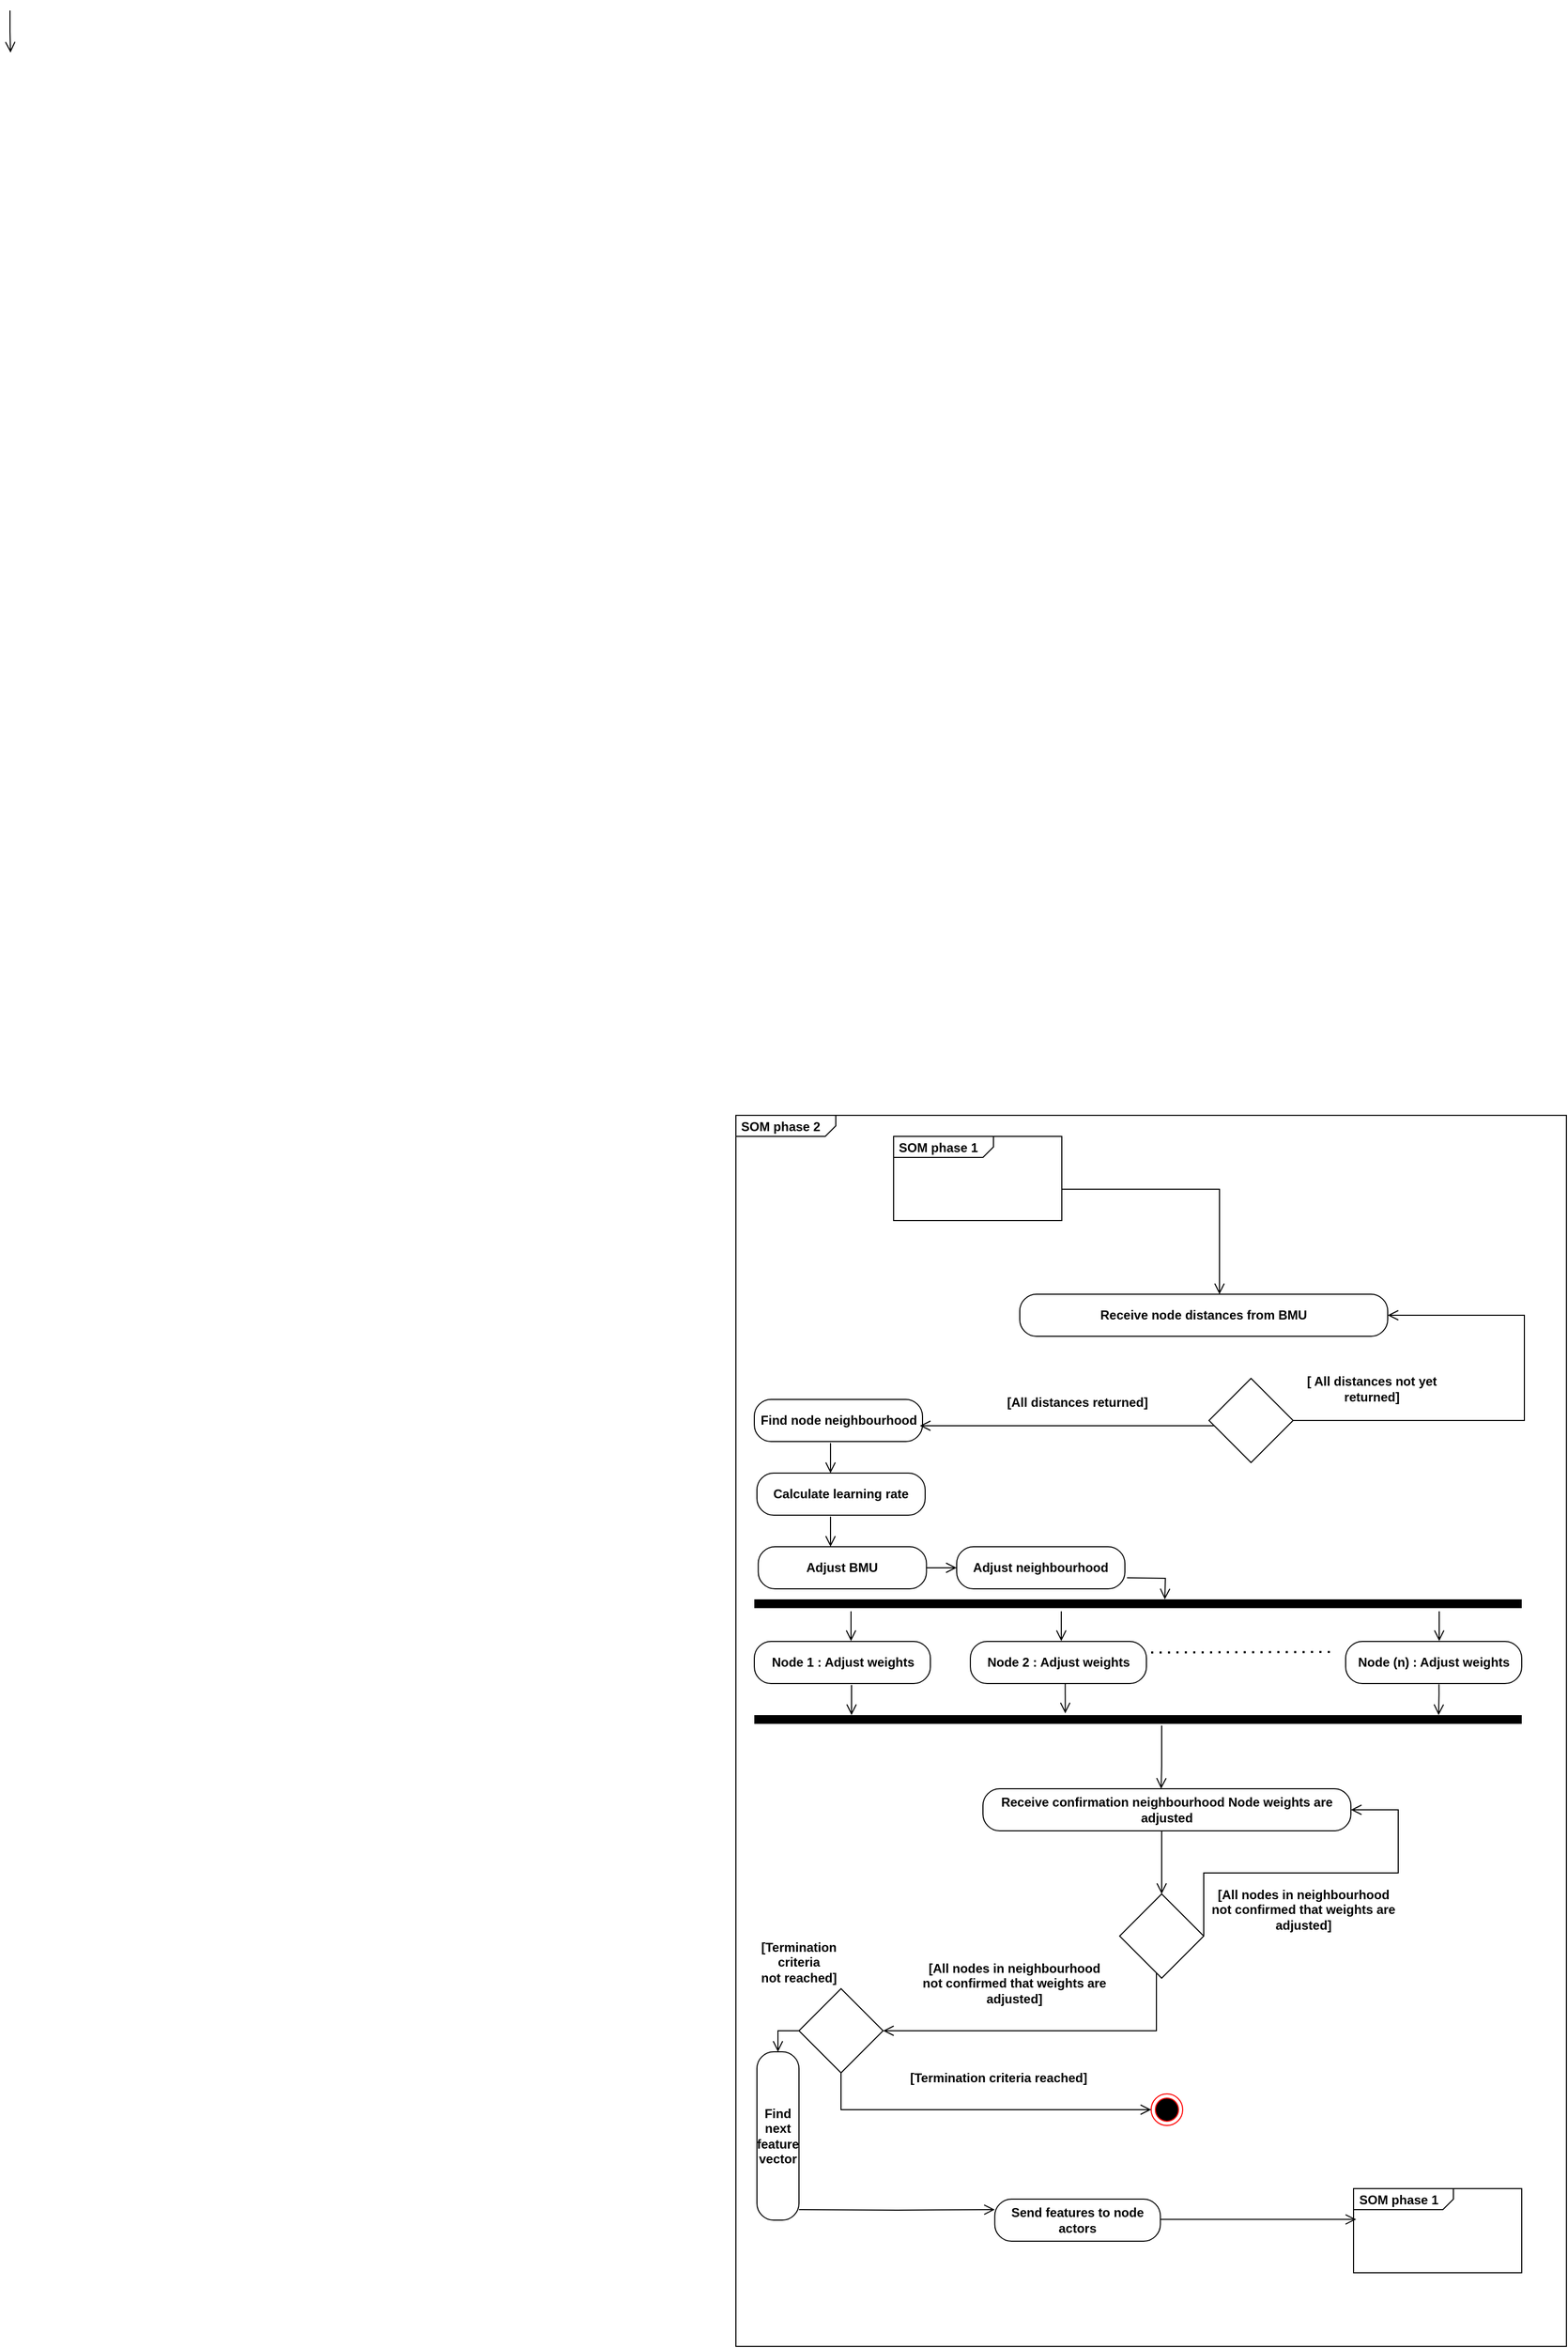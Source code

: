 <mxfile version="15.8.3" type="github">
  <diagram id="KT-87yykqK8TVKUzaxC3" name="Page-1">
    <mxGraphModel dx="1483" dy="833" grid="1" gridSize="10" guides="1" tooltips="1" connect="1" arrows="1" fold="1" page="1" pageScale="1" pageWidth="827" pageHeight="1169" math="0" shadow="0">
      <root>
        <mxCell id="0" />
        <mxCell id="1" parent="0" />
        <mxCell id="45yZecYVdpde9K0zM8W2-1" value="&lt;p style=&quot;margin: 0px ; margin-top: 4px ; margin-left: 5px ; text-align: left&quot;&gt;&lt;b&gt;SOM phase 2&lt;/b&gt;&lt;/p&gt;" style="html=1;shape=mxgraph.sysml.package;overflow=fill;labelX=95;align=left;spacingLeft=5;verticalAlign=top;spacingTop=-3;" vertex="1" parent="1">
          <mxGeometry x="850" y="2010" width="790" height="1170" as="geometry" />
        </mxCell>
        <mxCell id="LN7OU6Dx7ajpe7y_HlBM-1" value="" style="edgeStyle=orthogonalEdgeStyle;html=1;verticalAlign=bottom;endArrow=open;endSize=8;strokeColor=#000000;rounded=0;" parent="1" edge="1">
          <mxGeometry relative="1" as="geometry">
            <mxPoint x="960" y="2510" as="targetPoint" />
            <mxPoint x="959.5" y="2481.33" as="sourcePoint" />
            <Array as="points">
              <mxPoint x="959.5" y="2509.66" />
              <mxPoint x="959.5" y="2509.66" />
            </Array>
          </mxGeometry>
        </mxCell>
        <mxCell id="LN7OU6Dx7ajpe7y_HlBM-2" value="" style="endArrow=none;dashed=1;html=1;dashPattern=1 3;strokeWidth=2;rounded=0;" parent="1" edge="1">
          <mxGeometry width="50" height="50" relative="1" as="geometry">
            <mxPoint x="1245" y="2520.5" as="sourcePoint" />
            <mxPoint x="1415" y="2520" as="targetPoint" />
          </mxGeometry>
        </mxCell>
        <mxCell id="LN7OU6Dx7ajpe7y_HlBM-3" value="" style="edgeStyle=orthogonalEdgeStyle;html=1;verticalAlign=bottom;endArrow=open;endSize=8;strokeColor=#000000;rounded=0;" parent="1" edge="1">
          <mxGeometry relative="1" as="geometry">
            <mxPoint x="1254.5" y="2650" as="targetPoint" />
            <mxPoint x="1255" y="2590" as="sourcePoint" />
            <Array as="points">
              <mxPoint x="1254.5" y="2628.33" />
              <mxPoint x="1254.5" y="2628.33" />
            </Array>
          </mxGeometry>
        </mxCell>
        <mxCell id="LN7OU6Dx7ajpe7y_HlBM-4" value="&lt;b&gt;Receive confirmation neighbourhood Node weights are adjusted&lt;/b&gt;" style="rounded=1;whiteSpace=wrap;html=1;arcSize=40;fontColor=#000000;fillColor=#FFFFFF;strokeColor=#000000;" parent="1" vertex="1">
          <mxGeometry x="1085" y="2650" width="350" height="40" as="geometry" />
        </mxCell>
        <mxCell id="LN7OU6Dx7ajpe7y_HlBM-5" value="" style="edgeStyle=orthogonalEdgeStyle;html=1;verticalAlign=bottom;endArrow=open;endSize=8;strokeColor=#000000;rounded=0;entryX=0.5;entryY=0;entryDx=0;entryDy=0;" parent="1" target="LN7OU6Dx7ajpe7y_HlBM-6" edge="1">
          <mxGeometry relative="1" as="geometry">
            <mxPoint x="1250" y="2600" as="targetPoint" />
            <mxPoint x="1255" y="2690" as="sourcePoint" />
            <Array as="points">
              <mxPoint x="1255" y="2690" />
            </Array>
          </mxGeometry>
        </mxCell>
        <mxCell id="LN7OU6Dx7ajpe7y_HlBM-7" value="" style="edgeStyle=orthogonalEdgeStyle;html=1;verticalAlign=bottom;endArrow=open;endSize=8;strokeColor=#000000;rounded=0;entryX=1;entryY=0.5;entryDx=0;entryDy=0;startArrow=none;" parent="1" source="LN7OU6Dx7ajpe7y_HlBM-6" target="LN7OU6Dx7ajpe7y_HlBM-9" edge="1">
          <mxGeometry relative="1" as="geometry">
            <mxPoint x="1250" y="2751.67" as="targetPoint" />
            <mxPoint x="1250" y="2640" as="sourcePoint" />
            <Array as="points">
              <mxPoint x="1250" y="2880" />
            </Array>
          </mxGeometry>
        </mxCell>
        <mxCell id="LN7OU6Dx7ajpe7y_HlBM-8" value="" style="edgeStyle=orthogonalEdgeStyle;html=1;verticalAlign=bottom;endArrow=open;endSize=8;strokeColor=#000000;rounded=0;exitX=1;exitY=0.5;exitDx=0;exitDy=0;entryX=1;entryY=0.5;entryDx=0;entryDy=0;" parent="1" source="LN7OU6Dx7ajpe7y_HlBM-6" target="LN7OU6Dx7ajpe7y_HlBM-4" edge="1">
          <mxGeometry relative="1" as="geometry">
            <mxPoint x="1440" y="2560" as="targetPoint" />
            <mxPoint x="1480" y="2580" as="sourcePoint" />
            <Array as="points">
              <mxPoint x="1295" y="2730" />
              <mxPoint x="1480" y="2730" />
              <mxPoint x="1480" y="2670" />
            </Array>
          </mxGeometry>
        </mxCell>
        <mxCell id="LN7OU6Dx7ajpe7y_HlBM-11" value="" style="ellipse;html=1;shape=endState;fillColor=#000000;strokeColor=#ff0000;" parent="1" vertex="1">
          <mxGeometry x="1245" y="2940" width="30" height="30" as="geometry" />
        </mxCell>
        <mxCell id="LN7OU6Dx7ajpe7y_HlBM-12" value="" style="edgeStyle=orthogonalEdgeStyle;html=1;verticalAlign=bottom;endArrow=open;endSize=8;strokeColor=#000000;rounded=0;entryX=0;entryY=0.5;entryDx=0;entryDy=0;exitX=0.5;exitY=1;exitDx=0;exitDy=0;" parent="1" source="LN7OU6Dx7ajpe7y_HlBM-9" target="LN7OU6Dx7ajpe7y_HlBM-11" edge="1">
          <mxGeometry relative="1" as="geometry">
            <mxPoint x="1130" y="2954.41" as="targetPoint" />
            <mxPoint x="950" y="2910" as="sourcePoint" />
            <Array as="points">
              <mxPoint x="950" y="2955" />
            </Array>
          </mxGeometry>
        </mxCell>
        <mxCell id="LN7OU6Dx7ajpe7y_HlBM-13" value="" style="edgeStyle=orthogonalEdgeStyle;html=1;verticalAlign=bottom;endArrow=open;endSize=8;strokeColor=#000000;rounded=0;" parent="1" edge="1">
          <mxGeometry relative="1" as="geometry">
            <mxPoint x="960" y="2580" as="targetPoint" />
            <mxPoint x="960" y="2551.33" as="sourcePoint" />
            <Array as="points">
              <mxPoint x="960.5" y="2551.67" />
              <mxPoint x="960.5" y="2551.67" />
            </Array>
          </mxGeometry>
        </mxCell>
        <mxCell id="LN7OU6Dx7ajpe7y_HlBM-14" value="" style="edgeStyle=orthogonalEdgeStyle;html=1;verticalAlign=bottom;endArrow=open;endSize=8;strokeColor=#000000;rounded=0;" parent="1" edge="1">
          <mxGeometry relative="1" as="geometry">
            <mxPoint x="1159.5" y="2510" as="targetPoint" />
            <mxPoint x="1159.5" y="2481.33" as="sourcePoint" />
            <Array as="points">
              <mxPoint x="1159" y="2509.66" />
              <mxPoint x="1159" y="2509.66" />
            </Array>
          </mxGeometry>
        </mxCell>
        <mxCell id="LN7OU6Dx7ajpe7y_HlBM-15" value="" style="edgeStyle=orthogonalEdgeStyle;html=1;verticalAlign=bottom;endArrow=open;endSize=8;strokeColor=#000000;rounded=0;" parent="1" edge="1">
          <mxGeometry relative="1" as="geometry">
            <mxPoint x="1163.25" y="2578.67" as="targetPoint" />
            <mxPoint x="1163.25" y="2550" as="sourcePoint" />
            <Array as="points">
              <mxPoint x="1162.75" y="2578.33" />
              <mxPoint x="1162.75" y="2578.33" />
            </Array>
          </mxGeometry>
        </mxCell>
        <mxCell id="LN7OU6Dx7ajpe7y_HlBM-16" value="" style="edgeStyle=orthogonalEdgeStyle;html=1;verticalAlign=bottom;endArrow=open;endSize=8;strokeColor=#000000;rounded=0;" parent="1" edge="1">
          <mxGeometry relative="1" as="geometry">
            <mxPoint x="1519" y="2510" as="targetPoint" />
            <mxPoint x="1519" y="2481.33" as="sourcePoint" />
            <Array as="points">
              <mxPoint x="1518.5" y="2509.66" />
              <mxPoint x="1518.5" y="2509.66" />
            </Array>
          </mxGeometry>
        </mxCell>
        <mxCell id="LN7OU6Dx7ajpe7y_HlBM-17" value="" style="edgeStyle=orthogonalEdgeStyle;html=1;verticalAlign=bottom;endArrow=open;endSize=8;strokeColor=#000000;rounded=0;entryX=1.096;entryY=0.916;entryDx=0;entryDy=0;entryPerimeter=0;" parent="1" edge="1">
          <mxGeometry relative="1" as="geometry">
            <mxPoint x="1518.43" y="2580.0" as="targetPoint" />
            <mxPoint x="1518.75" y="2550.8" as="sourcePoint" />
            <Array as="points">
              <mxPoint x="1518" y="2560" />
              <mxPoint x="1518" y="2560" />
            </Array>
          </mxGeometry>
        </mxCell>
        <mxCell id="LN7OU6Dx7ajpe7y_HlBM-18" value="&lt;b&gt;[All nodes in neighbourhood not confirmed that weights are adjusted]&lt;/b&gt;" style="text;html=1;strokeColor=none;fillColor=none;align=center;verticalAlign=middle;whiteSpace=wrap;rounded=0;labelBackgroundColor=#FFFFFF;" parent="1" vertex="1">
          <mxGeometry x="1300" y="2750" width="180" height="30" as="geometry" />
        </mxCell>
        <mxCell id="LN7OU6Dx7ajpe7y_HlBM-19" value="&lt;b&gt;[All nodes in neighbourhood not confirmed that weights are adjusted]&lt;/b&gt;" style="text;html=1;strokeColor=none;fillColor=none;align=center;verticalAlign=middle;whiteSpace=wrap;rounded=0;labelBackgroundColor=#FFFFFF;" parent="1" vertex="1">
          <mxGeometry x="1025" y="2820" width="180" height="30" as="geometry" />
        </mxCell>
        <mxCell id="LN7OU6Dx7ajpe7y_HlBM-20" value="&lt;b&gt;[Termination criteria reached]&lt;/b&gt;" style="text;html=1;strokeColor=none;fillColor=none;align=center;verticalAlign=middle;whiteSpace=wrap;rounded=0;labelBackgroundColor=#FFFFFF;" parent="1" vertex="1">
          <mxGeometry x="1010" y="2910" width="180" height="30" as="geometry" />
        </mxCell>
        <mxCell id="LN7OU6Dx7ajpe7y_HlBM-21" value="&lt;span style=&quot;text-align: left&quot;&gt;&lt;b&gt;Node 1 : Adjust weights&lt;/b&gt;&lt;/span&gt;" style="rounded=1;whiteSpace=wrap;html=1;arcSize=40;fontColor=#000000;fillColor=#FFFFFF;strokeColor=#000000;" parent="1" vertex="1">
          <mxGeometry x="867.5" y="2510" width="167.5" height="40" as="geometry" />
        </mxCell>
        <mxCell id="LN7OU6Dx7ajpe7y_HlBM-22" value="&lt;span style=&quot;text-align: left&quot;&gt;&lt;b&gt;Node 2 : Adjust weights&lt;/b&gt;&lt;/span&gt;" style="rounded=1;whiteSpace=wrap;html=1;arcSize=40;fontColor=#000000;fillColor=#FFFFFF;strokeColor=#000000;" parent="1" vertex="1">
          <mxGeometry x="1073" y="2510" width="167.5" height="40" as="geometry" />
        </mxCell>
        <mxCell id="LN7OU6Dx7ajpe7y_HlBM-23" value="" style="html=1;points=[];perimeter=orthogonalPerimeter;fillColor=#000000;strokeColor=none;direction=north;" parent="1" vertex="1">
          <mxGeometry x="867.5" y="2470" width="730" height="8.33" as="geometry" />
        </mxCell>
        <mxCell id="LN7OU6Dx7ajpe7y_HlBM-24" value="" style="html=1;points=[];perimeter=orthogonalPerimeter;fillColor=#000000;strokeColor=none;direction=north;" parent="1" vertex="1">
          <mxGeometry x="867.5" y="2580" width="730" height="8.33" as="geometry" />
        </mxCell>
        <mxCell id="LN7OU6Dx7ajpe7y_HlBM-25" value="&lt;span style=&quot;text-align: left&quot;&gt;&lt;b&gt;Node (n) : Adjust weights&lt;/b&gt;&lt;/span&gt;" style="rounded=1;whiteSpace=wrap;html=1;arcSize=40;fontColor=#000000;fillColor=#FFFFFF;strokeColor=#000000;" parent="1" vertex="1">
          <mxGeometry x="1430" y="2510" width="167.5" height="40" as="geometry" />
        </mxCell>
        <mxCell id="LN7OU6Dx7ajpe7y_HlBM-9" value="" style="rhombus;whiteSpace=wrap;html=1;" parent="1" vertex="1">
          <mxGeometry x="910" y="2840" width="80" height="80" as="geometry" />
        </mxCell>
        <mxCell id="LN7OU6Dx7ajpe7y_HlBM-6" value="" style="rhombus;whiteSpace=wrap;html=1;" parent="1" vertex="1">
          <mxGeometry x="1215" y="2750" width="80" height="80" as="geometry" />
        </mxCell>
        <mxCell id="_mFUUYPiHRBAVBRhQgEM-2" value="&lt;b&gt;[Termination criteria not&amp;nbsp;reached]&lt;/b&gt;" style="text;html=1;strokeColor=none;fillColor=none;align=center;verticalAlign=middle;whiteSpace=wrap;rounded=0;labelBackgroundColor=#FFFFFF;rotation=0;" parent="1" vertex="1">
          <mxGeometry x="860" y="2800" width="100" height="30" as="geometry" />
        </mxCell>
        <mxCell id="_mFUUYPiHRBAVBRhQgEM-3" value="&lt;b&gt;Find next feature vector&lt;/b&gt;" style="rounded=1;whiteSpace=wrap;html=1;arcSize=40;fontColor=#000000;fillColor=#FFFFFF;strokeColor=#000000;direction=south;" parent="1" vertex="1">
          <mxGeometry x="870" y="2900" width="40" height="160" as="geometry" />
        </mxCell>
        <mxCell id="_mFUUYPiHRBAVBRhQgEM-5" value="&lt;b&gt;Send features to node actors&lt;/b&gt;" style="rounded=1;whiteSpace=wrap;html=1;arcSize=40;fontColor=#000000;fillColor=#FFFFFF;strokeColor=#000000;" parent="1" vertex="1">
          <mxGeometry x="1096.25" y="3040" width="157.5" height="40" as="geometry" />
        </mxCell>
        <mxCell id="_mFUUYPiHRBAVBRhQgEM-6" value="" style="edgeStyle=orthogonalEdgeStyle;html=1;verticalAlign=bottom;endArrow=open;endSize=8;strokeColor=#000000;rounded=0;entryX=0;entryY=0.25;entryDx=0;entryDy=0;" parent="1" edge="1" target="_mFUUYPiHRBAVBRhQgEM-5">
          <mxGeometry relative="1" as="geometry">
            <mxPoint x="920" y="3000" as="targetPoint" />
            <mxPoint x="910" y="3050" as="sourcePoint" />
            <Array as="points" />
          </mxGeometry>
        </mxCell>
        <mxCell id="45yZecYVdpde9K0zM8W2-2" value="&lt;b&gt;Receive node distances from BMU&lt;/b&gt;" style="rounded=1;whiteSpace=wrap;html=1;arcSize=40;fontColor=#000000;fillColor=#FFFFFF;strokeColor=#000000;" vertex="1" parent="1">
          <mxGeometry x="1120" y="2180" width="350" height="40" as="geometry" />
        </mxCell>
        <mxCell id="45yZecYVdpde9K0zM8W2-3" value="" style="rhombus;whiteSpace=wrap;html=1;" vertex="1" parent="1">
          <mxGeometry x="1300" y="2260" width="80" height="80" as="geometry" />
        </mxCell>
        <mxCell id="45yZecYVdpde9K0zM8W2-4" value="" style="edgeStyle=orthogonalEdgeStyle;html=1;verticalAlign=bottom;endArrow=open;endSize=8;strokeColor=#000000;rounded=0;entryX=1;entryY=0.5;entryDx=0;entryDy=0;" edge="1" parent="1" target="45yZecYVdpde9K0zM8W2-2">
          <mxGeometry relative="1" as="geometry">
            <mxPoint x="1380" y="2310" as="targetPoint" />
            <mxPoint x="1380" y="2300" as="sourcePoint" />
            <Array as="points">
              <mxPoint x="1600" y="2300" />
              <mxPoint x="1600" y="2200" />
            </Array>
          </mxGeometry>
        </mxCell>
        <mxCell id="45yZecYVdpde9K0zM8W2-7" value="&lt;b&gt;Calculate learning rate&lt;/b&gt;" style="rounded=1;whiteSpace=wrap;html=1;arcSize=40;fontColor=#000000;fillColor=#FFFFFF;strokeColor=#000000;" vertex="1" parent="1">
          <mxGeometry x="870" y="2350" width="160" height="40" as="geometry" />
        </mxCell>
        <mxCell id="45yZecYVdpde9K0zM8W2-9" value="&lt;b&gt;Adjust BMU&lt;/b&gt;" style="rounded=1;whiteSpace=wrap;html=1;arcSize=40;fontColor=#000000;fillColor=#FFFFFF;strokeColor=#000000;" vertex="1" parent="1">
          <mxGeometry x="871.25" y="2420" width="160" height="40" as="geometry" />
        </mxCell>
        <mxCell id="45yZecYVdpde9K0zM8W2-10" value="&lt;b&gt;Adjust neighbourhood&lt;/b&gt;" style="rounded=1;whiteSpace=wrap;html=1;arcSize=40;fontColor=#000000;fillColor=#FFFFFF;strokeColor=#000000;" vertex="1" parent="1">
          <mxGeometry x="1060" y="2420" width="160" height="40" as="geometry" />
        </mxCell>
        <mxCell id="45yZecYVdpde9K0zM8W2-11" value="" style="edgeStyle=orthogonalEdgeStyle;html=1;verticalAlign=bottom;endArrow=open;endSize=8;strokeColor=#000000;rounded=0;exitX=1;exitY=0.5;exitDx=0;exitDy=0;entryX=0;entryY=0.5;entryDx=0;entryDy=0;" edge="1" parent="1" source="45yZecYVdpde9K0zM8W2-9" target="45yZecYVdpde9K0zM8W2-10">
          <mxGeometry relative="1" as="geometry">
            <mxPoint x="919.29" y="2181.67" as="targetPoint" />
            <mxPoint x="919.29" y="2070" as="sourcePoint" />
            <Array as="points" />
          </mxGeometry>
        </mxCell>
        <mxCell id="45yZecYVdpde9K0zM8W2-12" value="&lt;b&gt;Find node neighbourhood&lt;/b&gt;" style="rounded=1;whiteSpace=wrap;html=1;arcSize=40;fontColor=#000000;fillColor=#FFFFFF;strokeColor=#000000;" vertex="1" parent="1">
          <mxGeometry x="867.5" y="2280" width="160" height="40" as="geometry" />
        </mxCell>
        <mxCell id="45yZecYVdpde9K0zM8W2-13" value="" style="edgeStyle=orthogonalEdgeStyle;html=1;verticalAlign=bottom;endArrow=open;endSize=8;strokeColor=#000000;rounded=0;" edge="1" parent="1">
          <mxGeometry relative="1" as="geometry">
            <mxPoint x="160" y="1000" as="targetPoint" />
            <mxPoint x="159.5" y="960" as="sourcePoint" />
            <Array as="points">
              <mxPoint x="159.92" y="980" />
              <mxPoint x="159.92" y="980" />
            </Array>
          </mxGeometry>
        </mxCell>
        <mxCell id="45yZecYVdpde9K0zM8W2-14" value="&lt;span&gt;&lt;b&gt;[ All distances not yet returned]&lt;/b&gt;&lt;/span&gt;" style="text;html=1;strokeColor=none;fillColor=none;align=center;verticalAlign=middle;whiteSpace=wrap;rounded=0;labelBackgroundColor=#FFFFFF;" vertex="1" parent="1">
          <mxGeometry x="1380" y="2260" width="150" height="20" as="geometry" />
        </mxCell>
        <mxCell id="45yZecYVdpde9K0zM8W2-15" value="&lt;span&gt;&lt;b&gt;[All distances returned]&lt;/b&gt;&lt;/span&gt;" style="text;html=1;strokeColor=none;fillColor=none;align=center;verticalAlign=middle;whiteSpace=wrap;rounded=0;labelBackgroundColor=#FFFFFF;" vertex="1" parent="1">
          <mxGeometry x="1085" y="2270" width="180" height="25" as="geometry" />
        </mxCell>
        <mxCell id="45yZecYVdpde9K0zM8W2-16" value="" style="edgeStyle=orthogonalEdgeStyle;html=1;verticalAlign=bottom;endArrow=open;endSize=8;strokeColor=#000000;rounded=0;exitX=1;exitY=0.5;exitDx=0;exitDy=0;" edge="1" parent="1">
          <mxGeometry relative="1" as="geometry">
            <mxPoint x="1258" y="2470" as="targetPoint" />
            <mxPoint x="1222" y="2449.5" as="sourcePoint" />
            <Array as="points" />
          </mxGeometry>
        </mxCell>
        <mxCell id="45yZecYVdpde9K0zM8W2-21" value="" style="edgeStyle=orthogonalEdgeStyle;html=1;verticalAlign=bottom;endArrow=open;endSize=8;strokeColor=#000000;rounded=0;" edge="1" parent="1">
          <mxGeometry relative="1" as="geometry">
            <mxPoint x="940" y="2420" as="targetPoint" />
            <mxPoint x="940" y="2391.33" as="sourcePoint" />
            <Array as="points">
              <mxPoint x="940.5" y="2391.67" />
              <mxPoint x="940.5" y="2391.67" />
            </Array>
          </mxGeometry>
        </mxCell>
        <mxCell id="45yZecYVdpde9K0zM8W2-22" value="" style="edgeStyle=orthogonalEdgeStyle;html=1;verticalAlign=bottom;endArrow=open;endSize=8;strokeColor=#000000;rounded=0;" edge="1" parent="1">
          <mxGeometry relative="1" as="geometry">
            <mxPoint x="940" y="2350" as="targetPoint" />
            <mxPoint x="940" y="2321.33" as="sourcePoint" />
            <Array as="points">
              <mxPoint x="940.5" y="2321.67" />
              <mxPoint x="940.5" y="2321.67" />
            </Array>
          </mxGeometry>
        </mxCell>
        <mxCell id="45yZecYVdpde9K0zM8W2-23" value="" style="edgeStyle=orthogonalEdgeStyle;html=1;verticalAlign=bottom;endArrow=open;endSize=8;strokeColor=#000000;rounded=0;entryX=1;entryY=0.5;entryDx=0;entryDy=0;startArrow=none;exitX=0.063;exitY=0.563;exitDx=0;exitDy=0;exitPerimeter=0;" edge="1" parent="1" source="45yZecYVdpde9K0zM8W2-3">
          <mxGeometry relative="1" as="geometry">
            <mxPoint x="1025" y="2305" as="targetPoint" />
            <mxPoint x="1285" y="2305" as="sourcePoint" />
            <Array as="points" />
          </mxGeometry>
        </mxCell>
        <mxCell id="45yZecYVdpde9K0zM8W2-28" value="" style="edgeStyle=orthogonalEdgeStyle;html=1;verticalAlign=bottom;endArrow=open;endSize=8;strokeColor=#000000;rounded=0;entryX=0;entryY=0.5;entryDx=0;entryDy=0;exitX=0;exitY=0.5;exitDx=0;exitDy=0;" edge="1" parent="1" source="LN7OU6Dx7ajpe7y_HlBM-9" target="_mFUUYPiHRBAVBRhQgEM-3">
          <mxGeometry relative="1" as="geometry">
            <mxPoint x="1106.25" y="3060" as="targetPoint" />
            <mxPoint x="920" y="3060" as="sourcePoint" />
            <Array as="points" />
          </mxGeometry>
        </mxCell>
        <mxCell id="45yZecYVdpde9K0zM8W2-31" value="&lt;p style=&quot;margin: 0px ; margin-top: 4px ; margin-left: 5px ; text-align: left&quot;&gt;&lt;b&gt;SOM phase 1&lt;/b&gt;&lt;/p&gt;" style="html=1;shape=mxgraph.sysml.package;overflow=fill;labelX=95;align=left;spacingLeft=5;verticalAlign=top;spacingTop=-3;" vertex="1" parent="1">
          <mxGeometry x="1000" y="2030" width="160" height="80" as="geometry" />
        </mxCell>
        <mxCell id="45yZecYVdpde9K0zM8W2-32" value="" style="edgeStyle=orthogonalEdgeStyle;html=1;verticalAlign=bottom;endArrow=open;endSize=8;strokeColor=#000000;rounded=0;exitX=0.392;exitY=0.06;exitDx=0;exitDy=0;exitPerimeter=0;" edge="1" parent="1" source="45yZecYVdpde9K0zM8W2-1">
          <mxGeometry relative="1" as="geometry">
            <mxPoint x="1310" y="2180" as="targetPoint" />
            <mxPoint x="1310.5" y="2120" as="sourcePoint" />
            <Array as="points">
              <mxPoint x="1310" y="2080" />
            </Array>
          </mxGeometry>
        </mxCell>
        <mxCell id="45yZecYVdpde9K0zM8W2-33" value="&lt;p style=&quot;margin: 0px ; margin-top: 4px ; margin-left: 5px ; text-align: left&quot;&gt;&lt;b&gt;SOM phase 1&lt;/b&gt;&lt;/p&gt;" style="html=1;shape=mxgraph.sysml.package;overflow=fill;labelX=95;align=left;spacingLeft=5;verticalAlign=top;spacingTop=-3;" vertex="1" parent="1">
          <mxGeometry x="1437.5" y="3030" width="160" height="80" as="geometry" />
        </mxCell>
        <mxCell id="45yZecYVdpde9K0zM8W2-34" value="" style="edgeStyle=orthogonalEdgeStyle;html=1;verticalAlign=bottom;endArrow=open;endSize=8;strokeColor=#000000;rounded=0;entryX=0;entryY=0.25;entryDx=0;entryDy=0;" edge="1" parent="1">
          <mxGeometry relative="1" as="geometry">
            <mxPoint x="1440" y="3059.29" as="targetPoint" />
            <mxPoint x="1253.75" y="3059.29" as="sourcePoint" />
            <Array as="points" />
          </mxGeometry>
        </mxCell>
      </root>
    </mxGraphModel>
  </diagram>
</mxfile>

